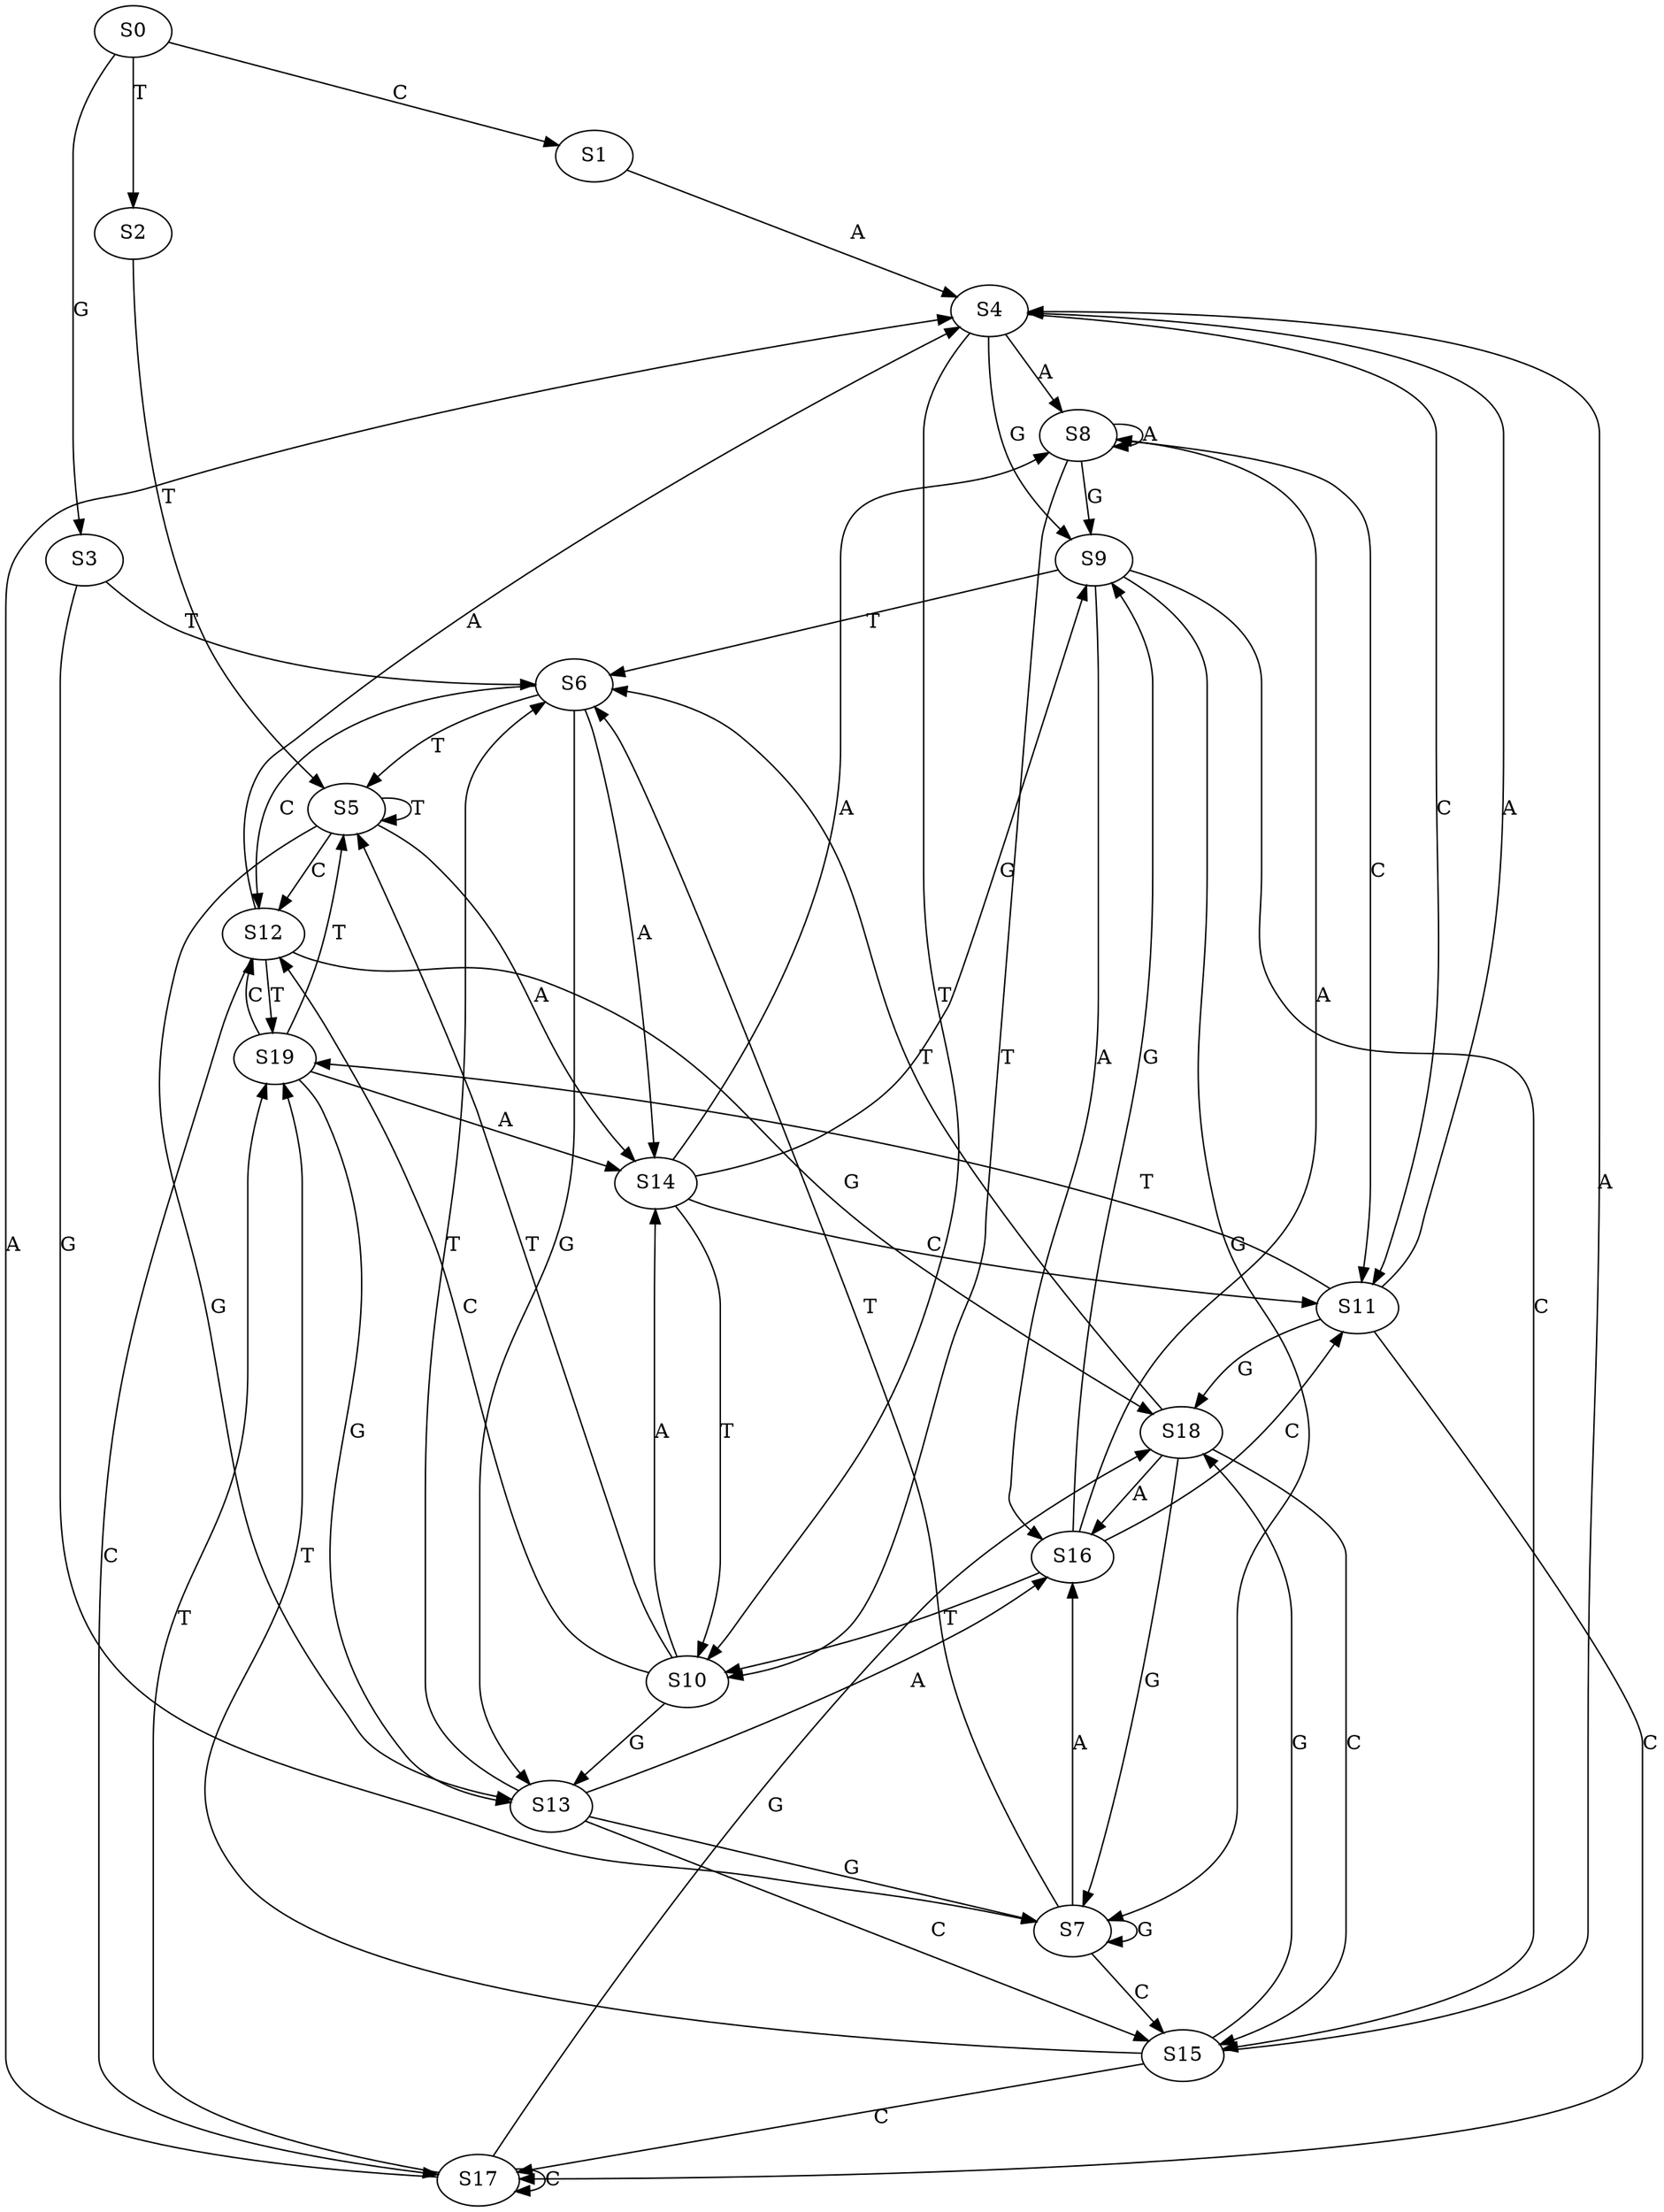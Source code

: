 strict digraph  {
	S0 -> S1 [ label = C ];
	S0 -> S2 [ label = T ];
	S0 -> S3 [ label = G ];
	S1 -> S4 [ label = A ];
	S2 -> S5 [ label = T ];
	S3 -> S6 [ label = T ];
	S3 -> S7 [ label = G ];
	S4 -> S8 [ label = A ];
	S4 -> S9 [ label = G ];
	S4 -> S10 [ label = T ];
	S4 -> S11 [ label = C ];
	S5 -> S12 [ label = C ];
	S5 -> S13 [ label = G ];
	S5 -> S14 [ label = A ];
	S5 -> S5 [ label = T ];
	S6 -> S5 [ label = T ];
	S6 -> S12 [ label = C ];
	S6 -> S14 [ label = A ];
	S6 -> S13 [ label = G ];
	S7 -> S6 [ label = T ];
	S7 -> S15 [ label = C ];
	S7 -> S16 [ label = A ];
	S7 -> S7 [ label = G ];
	S8 -> S10 [ label = T ];
	S8 -> S8 [ label = A ];
	S8 -> S9 [ label = G ];
	S8 -> S11 [ label = C ];
	S9 -> S15 [ label = C ];
	S9 -> S6 [ label = T ];
	S9 -> S16 [ label = A ];
	S9 -> S7 [ label = G ];
	S10 -> S14 [ label = A ];
	S10 -> S12 [ label = C ];
	S10 -> S13 [ label = G ];
	S10 -> S5 [ label = T ];
	S11 -> S17 [ label = C ];
	S11 -> S18 [ label = G ];
	S11 -> S19 [ label = T ];
	S11 -> S4 [ label = A ];
	S12 -> S17 [ label = C ];
	S12 -> S4 [ label = A ];
	S12 -> S18 [ label = G ];
	S12 -> S19 [ label = T ];
	S13 -> S7 [ label = G ];
	S13 -> S15 [ label = C ];
	S13 -> S16 [ label = A ];
	S13 -> S6 [ label = T ];
	S14 -> S9 [ label = G ];
	S14 -> S11 [ label = C ];
	S14 -> S8 [ label = A ];
	S14 -> S10 [ label = T ];
	S15 -> S18 [ label = G ];
	S15 -> S17 [ label = C ];
	S15 -> S19 [ label = T ];
	S15 -> S4 [ label = A ];
	S16 -> S11 [ label = C ];
	S16 -> S8 [ label = A ];
	S16 -> S9 [ label = G ];
	S16 -> S10 [ label = T ];
	S17 -> S19 [ label = T ];
	S17 -> S17 [ label = C ];
	S17 -> S18 [ label = G ];
	S17 -> S4 [ label = A ];
	S18 -> S7 [ label = G ];
	S18 -> S15 [ label = C ];
	S18 -> S16 [ label = A ];
	S18 -> S6 [ label = T ];
	S19 -> S13 [ label = G ];
	S19 -> S5 [ label = T ];
	S19 -> S14 [ label = A ];
	S19 -> S12 [ label = C ];
}

